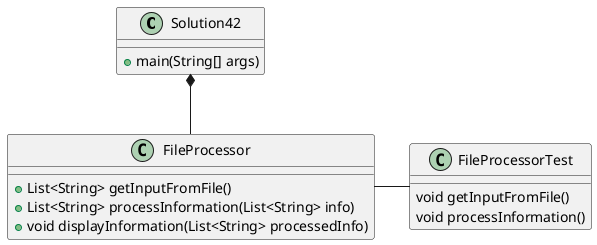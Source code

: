 @startuml
'https://plantuml.com/class-diagram

class Solution42{
    +main(String[] args)
}

class FileProcessor{
    +List<String> getInputFromFile()
    +List<String> processInformation(List<String> info)
    +void displayInformation(List<String> processedInfo)
}

class FileProcessorTest{
    void getInputFromFile()
    void processInformation()
}


Solution42 *-- FileProcessor
FileProcessor - FileProcessorTest
@enduml